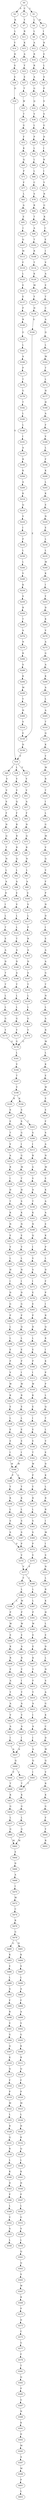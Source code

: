 strict digraph  {
	S0 -> S1 [ label = L ];
	S0 -> S2 [ label = S ];
	S0 -> S3 [ label = C ];
	S1 -> S4 [ label = L ];
	S1 -> S5 [ label = H ];
	S2 -> S6 [ label = K ];
	S3 -> S7 [ label = Y ];
	S4 -> S8 [ label = L ];
	S5 -> S9 [ label = I ];
	S6 -> S10 [ label = L ];
	S7 -> S11 [ label = R ];
	S8 -> S12 [ label = A ];
	S9 -> S13 [ label = R ];
	S10 -> S14 [ label = Y ];
	S11 -> S15 [ label = K ];
	S12 -> S16 [ label = R ];
	S13 -> S17 [ label = E ];
	S14 -> S18 [ label = H ];
	S15 -> S19 [ label = A ];
	S16 -> S20 [ label = R ];
	S17 -> S21 [ label = L ];
	S18 -> S22 [ label = S ];
	S19 -> S23 [ label = Y ];
	S20 -> S24 [ label = A ];
	S21 -> S25 [ label = S ];
	S22 -> S26 [ label = E ];
	S23 -> S27 [ label = E ];
	S24 -> S28 [ label = G ];
	S25 -> S29 [ label = P ];
	S26 -> S30 [ label = D ];
	S27 -> S31 [ label = T ];
	S28 -> S32 [ label = Q ];
	S29 -> S33 [ label = V ];
	S30 -> S34 [ label = V ];
	S31 -> S35 [ label = W ];
	S32 -> S36 [ label = V ];
	S33 -> S37 [ label = S ];
	S34 -> S38 [ label = L ];
	S34 -> S39 [ label = V ];
	S34 -> S40 [ label = I ];
	S35 -> S41 [ label = T ];
	S36 -> S42 [ label = L ];
	S37 -> S43 [ label = G ];
	S38 -> S44 [ label = V ];
	S39 -> S45 [ label = V ];
	S40 -> S46 [ label = V ];
	S41 -> S47 [ label = G ];
	S42 -> S48 [ label = P ];
	S43 -> S49 [ label = D ];
	S44 -> S50 [ label = V ];
	S45 -> S51 [ label = V ];
	S46 -> S52 [ label = V ];
	S47 -> S53 [ label = F ];
	S48 -> S54 [ label = L ];
	S49 -> S55 [ label = I ];
	S50 -> S56 [ label = Q ];
	S51 -> S57 [ label = A ];
	S52 -> S58 [ label = S ];
	S53 -> S59 [ label = K ];
	S54 -> S60 [ label = L ];
	S55 -> S61 [ label = R ];
	S56 -> S62 [ label = F ];
	S57 -> S63 [ label = F ];
	S58 -> S64 [ label = F ];
	S59 -> S65 [ label = Q ];
	S60 -> S66 [ label = L ];
	S61 -> S67 [ label = I ];
	S62 -> S68 [ label = R ];
	S63 -> S69 [ label = N ];
	S64 -> S70 [ label = N ];
	S65 -> S71 [ label = P ];
	S66 -> S72 [ label = C ];
	S67 -> S73 [ label = Y ];
	S68 -> S74 [ label = R ];
	S69 -> S75 [ label = Q ];
	S70 -> S76 [ label = Q ];
	S71 -> S77 [ label = F ];
	S72 -> S78 [ label = S ];
	S73 -> S79 [ label = R ];
	S74 -> S80 [ label = R ];
	S75 -> S81 [ label = R ];
	S76 -> S82 [ label = T ];
	S77 -> S83 [ label = L ];
	S78 -> S84 [ label = R ];
	S79 -> S85 [ label = G ];
	S80 -> S86 [ label = Q ];
	S81 -> S87 [ label = N ];
	S82 -> S88 [ label = N ];
	S83 -> S89 [ label = A ];
	S84 -> S90 [ label = T ];
	S85 -> S91 [ label = K ];
	S86 -> S92 [ label = L ];
	S87 -> S93 [ label = L ];
	S88 -> S94 [ label = L ];
	S89 -> S95 [ label = E ];
	S90 -> S96 [ label = A ];
	S91 -> S97 [ label = C ];
	S92 -> S98 [ label = A ];
	S93 -> S99 [ label = A ];
	S94 -> S100 [ label = A ];
	S95 -> S101 [ label = I ];
	S96 -> S102 [ label = T ];
	S97 -> S103 [ label = E ];
	S98 -> S104 [ label = E ];
	S99 -> S105 [ label = E ];
	S100 -> S106 [ label = D ];
	S101 -> S107 [ label = Q ];
	S102 -> S108 [ label = R ];
	S103 -> S109 [ label = I ];
	S104 -> S110 [ label = V ];
	S105 -> S111 [ label = V ];
	S106 -> S112 [ label = I ];
	S107 -> S113 [ label = M ];
	S108 -> S114 [ label = T ];
	S109 -> S115 [ label = V ];
	S110 -> S116 [ label = L ];
	S111 -> S117 [ label = L ];
	S112 -> S118 [ label = L ];
	S113 -> S119 [ label = F ];
	S114 -> S120 [ label = K ];
	S115 -> S121 [ label = A ];
	S116 -> S122 [ label = L ];
	S117 -> S123 [ label = P ];
	S118 -> S124 [ label = T ];
	S119 -> S125 [ label = L ];
	S120 -> S126 [ label = M ];
	S121 -> S127 [ label = E ];
	S122 -> S128 [ label = T ];
	S123 -> S129 [ label = R ];
	S124 -> S130 [ label = E ];
	S125 -> S131 [ label = E ];
	S126 -> S132 [ label = Y ];
	S127 -> S133 [ label = T ];
	S128 -> S134 [ label = A ];
	S129 -> S135 [ label = A ];
	S130 -> S136 [ label = A ];
	S131 -> S137 [ label = E ];
	S132 -> S138 [ label = H ];
	S133 -> S139 [ label = C ];
	S134 -> S140 [ label = D ];
	S135 -> S141 [ label = D ];
	S136 -> S142 [ label = D ];
	S137 -> S143 [ label = P ];
	S138 -> S144 [ label = S ];
	S139 -> S145 [ label = A ];
	S140 -> S146 [ label = A ];
	S141 -> S147 [ label = S ];
	S142 -> S148 [ label = T ];
	S143 -> S149 [ label = R ];
	S144 -> S150 [ label = E ];
	S145 -> S151 [ label = Q ];
	S146 -> S152 [ label = T ];
	S147 -> S153 [ label = T ];
	S148 -> S154 [ label = T ];
	S149 -> S155 [ label = G ];
	S150 -> S156 [ label = D ];
	S151 -> S157 [ label = L ];
	S152 -> S158 [ label = L ];
	S153 -> S159 [ label = L ];
	S154 -> S160 [ label = L ];
	S155 -> S161 [ label = L ];
	S156 -> S34 [ label = V ];
	S157 -> S162 [ label = M ];
	S158 -> S163 [ label = L ];
	S159 -> S164 [ label = L ];
	S160 -> S165 [ label = L ];
	S161 -> S166 [ label = A ];
	S162 -> S167 [ label = T ];
	S163 -> S168 [ label = G ];
	S164 -> S169 [ label = G ];
	S165 -> S170 [ label = G ];
	S166 -> S171 [ label = P ];
	S167 -> S172 [ label = L ];
	S168 -> S173 [ label = Y ];
	S169 -> S174 [ label = Y ];
	S170 -> S175 [ label = Y ];
	S171 -> S176 [ label = T ];
	S172 -> S177 [ label = H ];
	S173 -> S178 [ label = G ];
	S174 -> S178 [ label = G ];
	S175 -> S178 [ label = G ];
	S176 -> S179 [ label = G ];
	S177 -> S180 [ label = H ];
	S178 -> S181 [ label = L ];
	S179 -> S182 [ label = T ];
	S180 -> S183 [ label = A ];
	S181 -> S184 [ label = V ];
	S182 -> S185 [ label = L ];
	S183 -> S186 [ label = F ];
	S184 -> S187 [ label = T ];
	S185 -> S188 [ label = L ];
	S186 -> S189 [ label = V ];
	S187 -> S190 [ label = V ];
	S188 -> S191 [ label = I ];
	S189 -> S192 [ label = L ];
	S190 -> S193 [ label = R ];
	S190 -> S194 [ label = K ];
	S191 -> S195 [ label = A ];
	S192 -> S196 [ label = F ];
	S193 -> S197 [ label = S ];
	S194 -> S198 [ label = S ];
	S195 -> S199 [ label = R ];
	S196 -> S200 [ label = K ];
	S197 -> S201 [ label = E ];
	S198 -> S202 [ label = S ];
	S198 -> S203 [ label = T ];
	S199 -> S204 [ label = K ];
	S200 -> S205 [ label = L ];
	S201 -> S206 [ label = T ];
	S202 -> S207 [ label = G ];
	S203 -> S208 [ label = S ];
	S204 -> S209 [ label = A ];
	S205 -> S210 [ label = K ];
	S206 -> S211 [ label = V ];
	S207 -> S212 [ label = I ];
	S208 -> S213 [ label = I ];
	S209 -> S214 [ label = K ];
	S210 -> S215 [ label = E ];
	S211 -> S216 [ label = A ];
	S212 -> S217 [ label = G ];
	S213 -> S218 [ label = R ];
	S214 -> S219 [ label = Q ];
	S215 -> S220 [ label = N ];
	S216 -> S221 [ label = R ];
	S217 -> S222 [ label = M ];
	S218 -> S223 [ label = G ];
	S219 -> S224 [ label = V ];
	S220 -> S225 [ label = E ];
	S221 -> S226 [ label = I ];
	S222 -> S227 [ label = T ];
	S223 -> S228 [ label = V ];
	S224 -> S229 [ label = I ];
	S225 -> S230 [ label = L ];
	S226 -> S231 [ label = D ];
	S227 -> S232 [ label = H ];
	S228 -> S233 [ label = D ];
	S229 -> S234 [ label = P ];
	S230 -> S235 [ label = L ];
	S231 -> S236 [ label = T ];
	S232 -> S237 [ label = S ];
	S233 -> S238 [ label = T ];
	S234 -> S239 [ label = L ];
	S235 -> S240 [ label = M ];
	S236 -> S241 [ label = K ];
	S237 -> S242 [ label = K ];
	S238 -> S243 [ label = K ];
	S239 -> S244 [ label = L ];
	S240 -> S245 [ label = K ];
	S241 -> S246 [ label = N ];
	S242 -> S247 [ label = N ];
	S243 -> S248 [ label = N ];
	S244 -> S249 [ label = V ];
	S245 -> S250 [ label = I ];
	S246 -> S251 [ label = E ];
	S247 -> S252 [ label = E ];
	S248 -> S253 [ label = Q ];
	S249 -> S254 [ label = K ];
	S250 -> S255 [ label = Y ];
	S251 -> S256 [ label = V ];
	S252 -> S257 [ label = V ];
	S253 -> S258 [ label = I ];
	S254 -> S259 [ label = S ];
	S255 -> S260 [ label = D ];
	S256 -> S261 [ label = L ];
	S257 -> S262 [ label = L ];
	S258 -> S263 [ label = V ];
	S259 -> S264 [ label = R ];
	S260 -> S265 [ label = K ];
	S261 -> S266 [ label = H ];
	S262 -> S267 [ label = N ];
	S263 -> S268 [ label = S ];
	S264 -> S269 [ label = T ];
	S265 -> S270 [ label = V ];
	S266 -> S271 [ label = I ];
	S267 -> S272 [ label = I ];
	S268 -> S273 [ label = I ];
	S269 -> S274 [ label = A ];
	S270 -> S275 [ label = A ];
	S271 -> S276 [ label = D ];
	S272 -> S277 [ label = D ];
	S273 -> S278 [ label = E ];
	S274 -> S279 [ label = N ];
	S275 -> S280 [ label = G ];
	S276 -> S281 [ label = G ];
	S277 -> S282 [ label = G ];
	S278 -> S283 [ label = E ];
	S279 -> S284 [ label = R ];
	S280 -> S285 [ label = A ];
	S281 -> S286 [ label = P ];
	S282 -> S287 [ label = P ];
	S283 -> S288 [ label = P ];
	S284 -> S289 [ label = S ];
	S285 -> S290 [ label = K ];
	S286 -> S291 [ label = L ];
	S287 -> S292 [ label = Q ];
	S288 -> S293 [ label = D ];
	S289 -> S294 [ label = K ];
	S290 -> S295 [ label = A ];
	S291 -> S296 [ label = L ];
	S292 -> S297 [ label = L ];
	S293 -> S298 [ label = L ];
	S294 -> S299 [ label = M ];
	S295 -> S300 [ label = L ];
	S296 -> S301 [ label = E ];
	S297 -> S302 [ label = E ];
	S298 -> S303 [ label = E ];
	S299 -> S304 [ label = Y ];
	S300 -> S305 [ label = A ];
	S301 -> S306 [ label = P ];
	S302 -> S307 [ label = P ];
	S303 -> S308 [ label = P ];
	S304 -> S309 [ label = H ];
	S305 -> S310 [ label = T ];
	S306 -> S311 [ label = V ];
	S307 -> S312 [ label = I ];
	S308 -> S313 [ label = I ];
	S309 -> S314 [ label = S ];
	S310 -> S315 [ label = Q ];
	S311 -> S316 [ label = W ];
	S312 -> S317 [ label = W ];
	S313 -> S318 [ label = W ];
	S314 -> S150 [ label = E ];
	S315 -> S319 [ label = K ];
	S316 -> S320 [ label = K ];
	S317 -> S321 [ label = R ];
	S318 -> S322 [ label = K ];
	S319 -> S323 [ label = Y ];
	S320 -> S324 [ label = E ];
	S321 -> S325 [ label = E ];
	S322 -> S326 [ label = E ];
	S323 -> S327 [ label = M ];
	S324 -> S328 [ label = L ];
	S325 -> S329 [ label = L ];
	S326 -> S330 [ label = I ];
	S327 -> S331 [ label = R ];
	S328 -> S332 [ label = E ];
	S329 -> S333 [ label = E ];
	S330 -> S334 [ label = E ];
	S331 -> S335 [ label = T ];
	S332 -> S336 [ label = E ];
	S333 -> S337 [ label = E ];
	S334 -> S338 [ label = E ];
	S335 -> S339 [ label = I ];
	S336 -> S340 [ label = I ];
	S337 -> S341 [ label = I ];
	S338 -> S342 [ label = T ];
	S339 -> S343 [ label = L ];
	S340 -> S344 [ label = W ];
	S341 -> S344 [ label = W ];
	S342 -> S345 [ label = W ];
	S343 -> S346 [ label = G ];
	S344 -> S347 [ label = L ];
	S344 -> S348 [ label = P ];
	S345 -> S349 [ label = P ];
	S346 -> S350 [ label = M ];
	S347 -> S351 [ label = Y ];
	S348 -> S352 [ label = Y ];
	S349 -> S353 [ label = Y ];
	S350 -> S354 [ label = V ];
	S351 -> S355 [ label = K ];
	S352 -> S356 [ label = K ];
	S353 -> S357 [ label = R ];
	S354 -> S358 [ label = Q ];
	S355 -> S359 [ label = L ];
	S356 -> S360 [ label = L ];
	S357 -> S361 [ label = L ];
	S358 -> S362 [ label = V ];
	S359 -> S363 [ label = S ];
	S360 -> S364 [ label = S ];
	S361 -> S365 [ label = S ];
	S362 -> S366 [ label = F ];
	S363 -> S367 [ label = S ];
	S364 -> S368 [ label = S ];
	S365 -> S369 [ label = S ];
	S366 -> S370 [ label = P ];
	S367 -> S371 [ label = P ];
	S368 -> S371 [ label = P ];
	S369 -> S372 [ label = P ];
	S370 -> S373 [ label = N ];
	S371 -> S374 [ label = V ];
	S372 -> S375 [ label = V ];
	S373 -> S376 [ label = D ];
	S374 -> S377 [ label = V ];
	S375 -> S377 [ label = V ];
	S376 -> S378 [ label = I ];
	S377 -> S379 [ label = V ];
	S377 -> S380 [ label = I ];
	S378 -> S381 [ label = E ];
	S379 -> S382 [ label = L ];
	S380 -> S383 [ label = L ];
	S381 -> S384 [ label = A ];
	S382 -> S385 [ label = M ];
	S382 -> S386 [ label = L ];
	S383 -> S387 [ label = L ];
	S384 -> S388 [ label = A ];
	S385 -> S389 [ label = P ];
	S386 -> S390 [ label = P ];
	S387 -> S391 [ label = P ];
	S388 -> S392 [ label = G ];
	S389 -> S393 [ label = W ];
	S390 -> S394 [ label = W ];
	S391 -> S395 [ label = W ];
	S392 -> S396 [ label = T ];
	S393 -> S397 [ label = E ];
	S394 -> S398 [ label = E ];
	S395 -> S399 [ label = E ];
	S396 -> S400 [ label = N ];
	S397 -> S401 [ label = A ];
	S398 -> S402 [ label = K ];
	S399 -> S403 [ label = E ];
	S400 -> S404 [ label = L ];
	S401 -> S405 [ label = R ];
	S402 -> S406 [ label = R ];
	S403 -> S407 [ label = K ];
	S404 -> S408 [ label = A ];
	S405 -> S409 [ label = Y ];
	S406 -> S410 [ label = F ];
	S407 -> S411 [ label = Y ];
	S408 -> S412 [ label = R ];
	S409 -> S413 [ label = I ];
	S410 -> S414 [ label = A ];
	S411 -> S415 [ label = F ];
	S412 -> S416 [ label = M ];
	S413 -> S417 [ label = Y ];
	S414 -> S418 [ label = Y ];
	S415 -> S419 [ label = Y ];
	S416 -> S420 [ label = L ];
	S417 -> S421 [ label = A ];
	S418 -> S422 [ label = A ];
	S419 -> S423 [ label = A ];
	S420 -> S424 [ label = K ];
	S421 -> S425 [ label = V ];
	S422 -> S426 [ label = V ];
	S423 -> S427 [ label = I ];
	S424 -> S428 [ label = E ];
	S425 -> S429 [ label = A ];
	S426 -> S430 [ label = A ];
	S427 -> S431 [ label = A ];
	S428 -> S432 [ label = W ];
	S429 -> S433 [ label = I ];
	S430 -> S434 [ label = I ];
	S431 -> S435 [ label = I ];
	S432 -> S436 [ label = E ];
	S433 -> S437 [ label = A ];
	S434 -> S437 [ label = A ];
	S435 -> S438 [ label = A ];
	S436 -> S439 [ label = E ];
	S437 -> S440 [ label = Q ];
	S438 -> S441 [ label = Q ];
	S439 -> S442 [ label = F ];
	S440 -> S443 [ label = I ];
	S440 -> S444 [ label = V ];
	S441 -> S445 [ label = I ];
	S442 -> S446 [ label = S ];
	S443 -> S447 [ label = T ];
	S444 -> S448 [ label = T ];
	S445 -> S447 [ label = T ];
	S446 -> S449 [ label = A ];
	S447 -> S450 [ label = K ];
	S448 -> S451 [ label = K ];
	S449 -> S452 [ label = N ];
	S450 -> S453 [ label = G ];
	S451 -> S454 [ label = G ];
	S452 -> S455 [ label = M ];
	S453 -> S456 [ label = L ];
	S454 -> S457 [ label = L ];
	S455 -> S458 [ label = E ];
	S456 -> S459 [ label = G ];
	S457 -> S460 [ label = G ];
	S458 -> S461 [ label = K ];
	S459 -> S462 [ label = M ];
	S460 -> S462 [ label = M ];
	S461 -> S463 [ label = A ];
	S462 -> S464 [ label = E ];
	S463 -> S465 [ label = A ];
	S464 -> S466 [ label = D ];
	S465 -> S467 [ label = E ];
	S466 -> S468 [ label = A ];
	S467 -> S469 [ label = K ];
	S468 -> S470 [ label = I ];
	S469 -> S471 [ label = P ];
	S470 -> S472 [ label = M ];
	S471 -> S473 [ label = L ];
	S472 -> S474 [ label = C ];
	S473 -> S475 [ label = D ];
	S474 -> S476 [ label = R ];
	S475 -> S477 [ label = F ];
	S476 -> S478 [ label = G ];
	S477 -> S479 [ label = P ];
	S478 -> S480 [ label = G ];
	S478 -> S481 [ label = N ];
	S479 -> S482 [ label = I ];
	S480 -> S483 [ label = K ];
	S481 -> S484 [ label = K ];
	S482 -> S485 [ label = R ];
	S483 -> S486 [ label = E ];
	S484 -> S487 [ label = S ];
	S485 -> S488 [ label = Q ];
	S486 -> S489 [ label = L ];
	S487 -> S490 [ label = L ];
	S488 -> S491 [ label = K ];
	S489 -> S492 [ label = A ];
	S490 -> S493 [ label = A ];
	S491 -> S494 [ label = I ];
	S492 -> S495 [ label = F ];
	S493 -> S496 [ label = F ];
	S494 -> S497 [ label = K ];
	S495 -> S498 [ label = R ];
	S496 -> S499 [ label = A ];
	S497 -> S500 [ label = P ];
	S498 -> S501 [ label = V ];
	S499 -> S502 [ label = V ];
	S500 -> S503 [ label = P ];
	S501 -> S504 [ label = G ];
	S502 -> S505 [ label = G ];
	S503 -> S506 [ label = L ];
	S504 -> S507 [ label = Q ];
	S505 -> S508 [ label = K ];
	S506 -> S509 [ label = Q ];
	S507 -> S510 [ label = K ];
	S508 -> S511 [ label = R ];
	S509 -> S512 [ label = T ];
	S510 -> S513 [ label = Q ];
	S511 -> S514 [ label = Q ];
	S512 -> S515 [ label = L ];
	S513 -> S516 [ label = F ];
	S514 -> S517 [ label = F ];
	S515 -> S518 [ label = V ];
	S516 -> S519 [ label = P ];
	S517 -> S520 [ label = P ];
	S518 -> S521 [ label = E ];
	S519 -> S522 [ label = M ];
	S520 -> S523 [ label = M ];
	S521 -> S524 [ label = D ];
	S522 -> S525 [ label = L ];
	S523 -> S526 [ label = L ];
	S524 -> S527 [ label = K ];
	S525 -> S528 [ label = R ];
	S526 -> S529 [ label = H ];
	S527 -> S530 [ label = L ];
	S528 -> S531 [ label = Q ];
	S529 -> S532 [ label = K ];
	S530 -> S533 [ label = R ];
	S531 -> S534 [ label = R ];
	S532 -> S535 [ label = Q ];
	S533 -> S536 [ label = R ];
	S534 -> S537 [ label = L ];
	S535 -> S538 [ label = L ];
	S536 -> S539 [ label = I ];
	S537 -> S540 [ label = K ];
	S538 -> S541 [ label = K ];
	S539 -> S542 [ label = M ];
	S540 -> S543 [ label = D ];
	S541 -> S544 [ label = H ];
	S542 -> S545 [ label = I ];
	S543 -> S546 [ label = P ];
	S544 -> S547 [ label = P ];
	S545 -> S548 [ label = S ];
	S546 -> S549 [ label = L ];
	S547 -> S550 [ label = L ];
	S548 -> S551 [ label = N ];
	S549 -> S552 [ label = V ];
	S550 -> S553 [ label = G ];
	S551 -> S554 [ label = L ];
	S552 -> S555 [ label = A ];
	S553 -> S556 [ label = S ];
	S554 -> S557 [ label = R ];
	S555 -> S558 [ label = L ];
	S556 -> S559 [ label = L ];
	S557 -> S560 [ label = K ];
	S559 -> S561 [ label = Q ];
	S560 -> S562 [ label = H ];
	S561 -> S563 [ label = Q ];
	S562 -> S564 [ label = L ];
	S563 -> S565 [ label = S ];
	S564 -> S566 [ label = E ];
	S565 -> S567 [ label = W ];
	S566 -> S568 [ label = D ];
	S567 -> S569 [ label = R ];
	S568 -> S570 [ label = L ];
	S569 -> S571 [ label = P ];
	S570 -> S572 [ label = N ];
	S571 -> S573 [ label = D ];
	S572 -> S574 [ label = S ];
	S573 -> S575 [ label = C ];
	S574 -> S576 [ label = A ];
	S575 -> S577 [ label = G ];
	S576 -> S578 [ label = G ];
	S577 -> S579 [ label = F ];
	S578 -> S580 [ label = K ];
	S579 -> S581 [ label = T ];
	S580 -> S582 [ label = C ];
	S581 -> S583 [ label = Q ];
	S582 -> S584 [ label = D ];
	S583 -> S585 [ label = P ];
	S584 -> S586 [ label = W ];
	S585 -> S587 [ label = G ];
	S586 -> S588 [ label = Q ];
	S587 -> S589 [ label = N ];
	S588 -> S590 [ label = V ];
	S589 -> S591 [ label = K ];
	S590 -> S592 [ label = R ];
	S591 -> S593 [ label = D ];
	S592 -> S594 [ label = K ];
	S593 -> S595 [ label = M ];
	S594 -> S596 [ label = G ];
	S595 -> S597 [ label = A ];
	S596 -> S598 [ label = F ];
	S597 -> S599 [ label = M ];
	S598 -> S600 [ label = Y ];
	S599 -> S601 [ label = P ];
	S600 -> S602 [ label = R ];
	S601 -> S603 [ label = L ];
}
